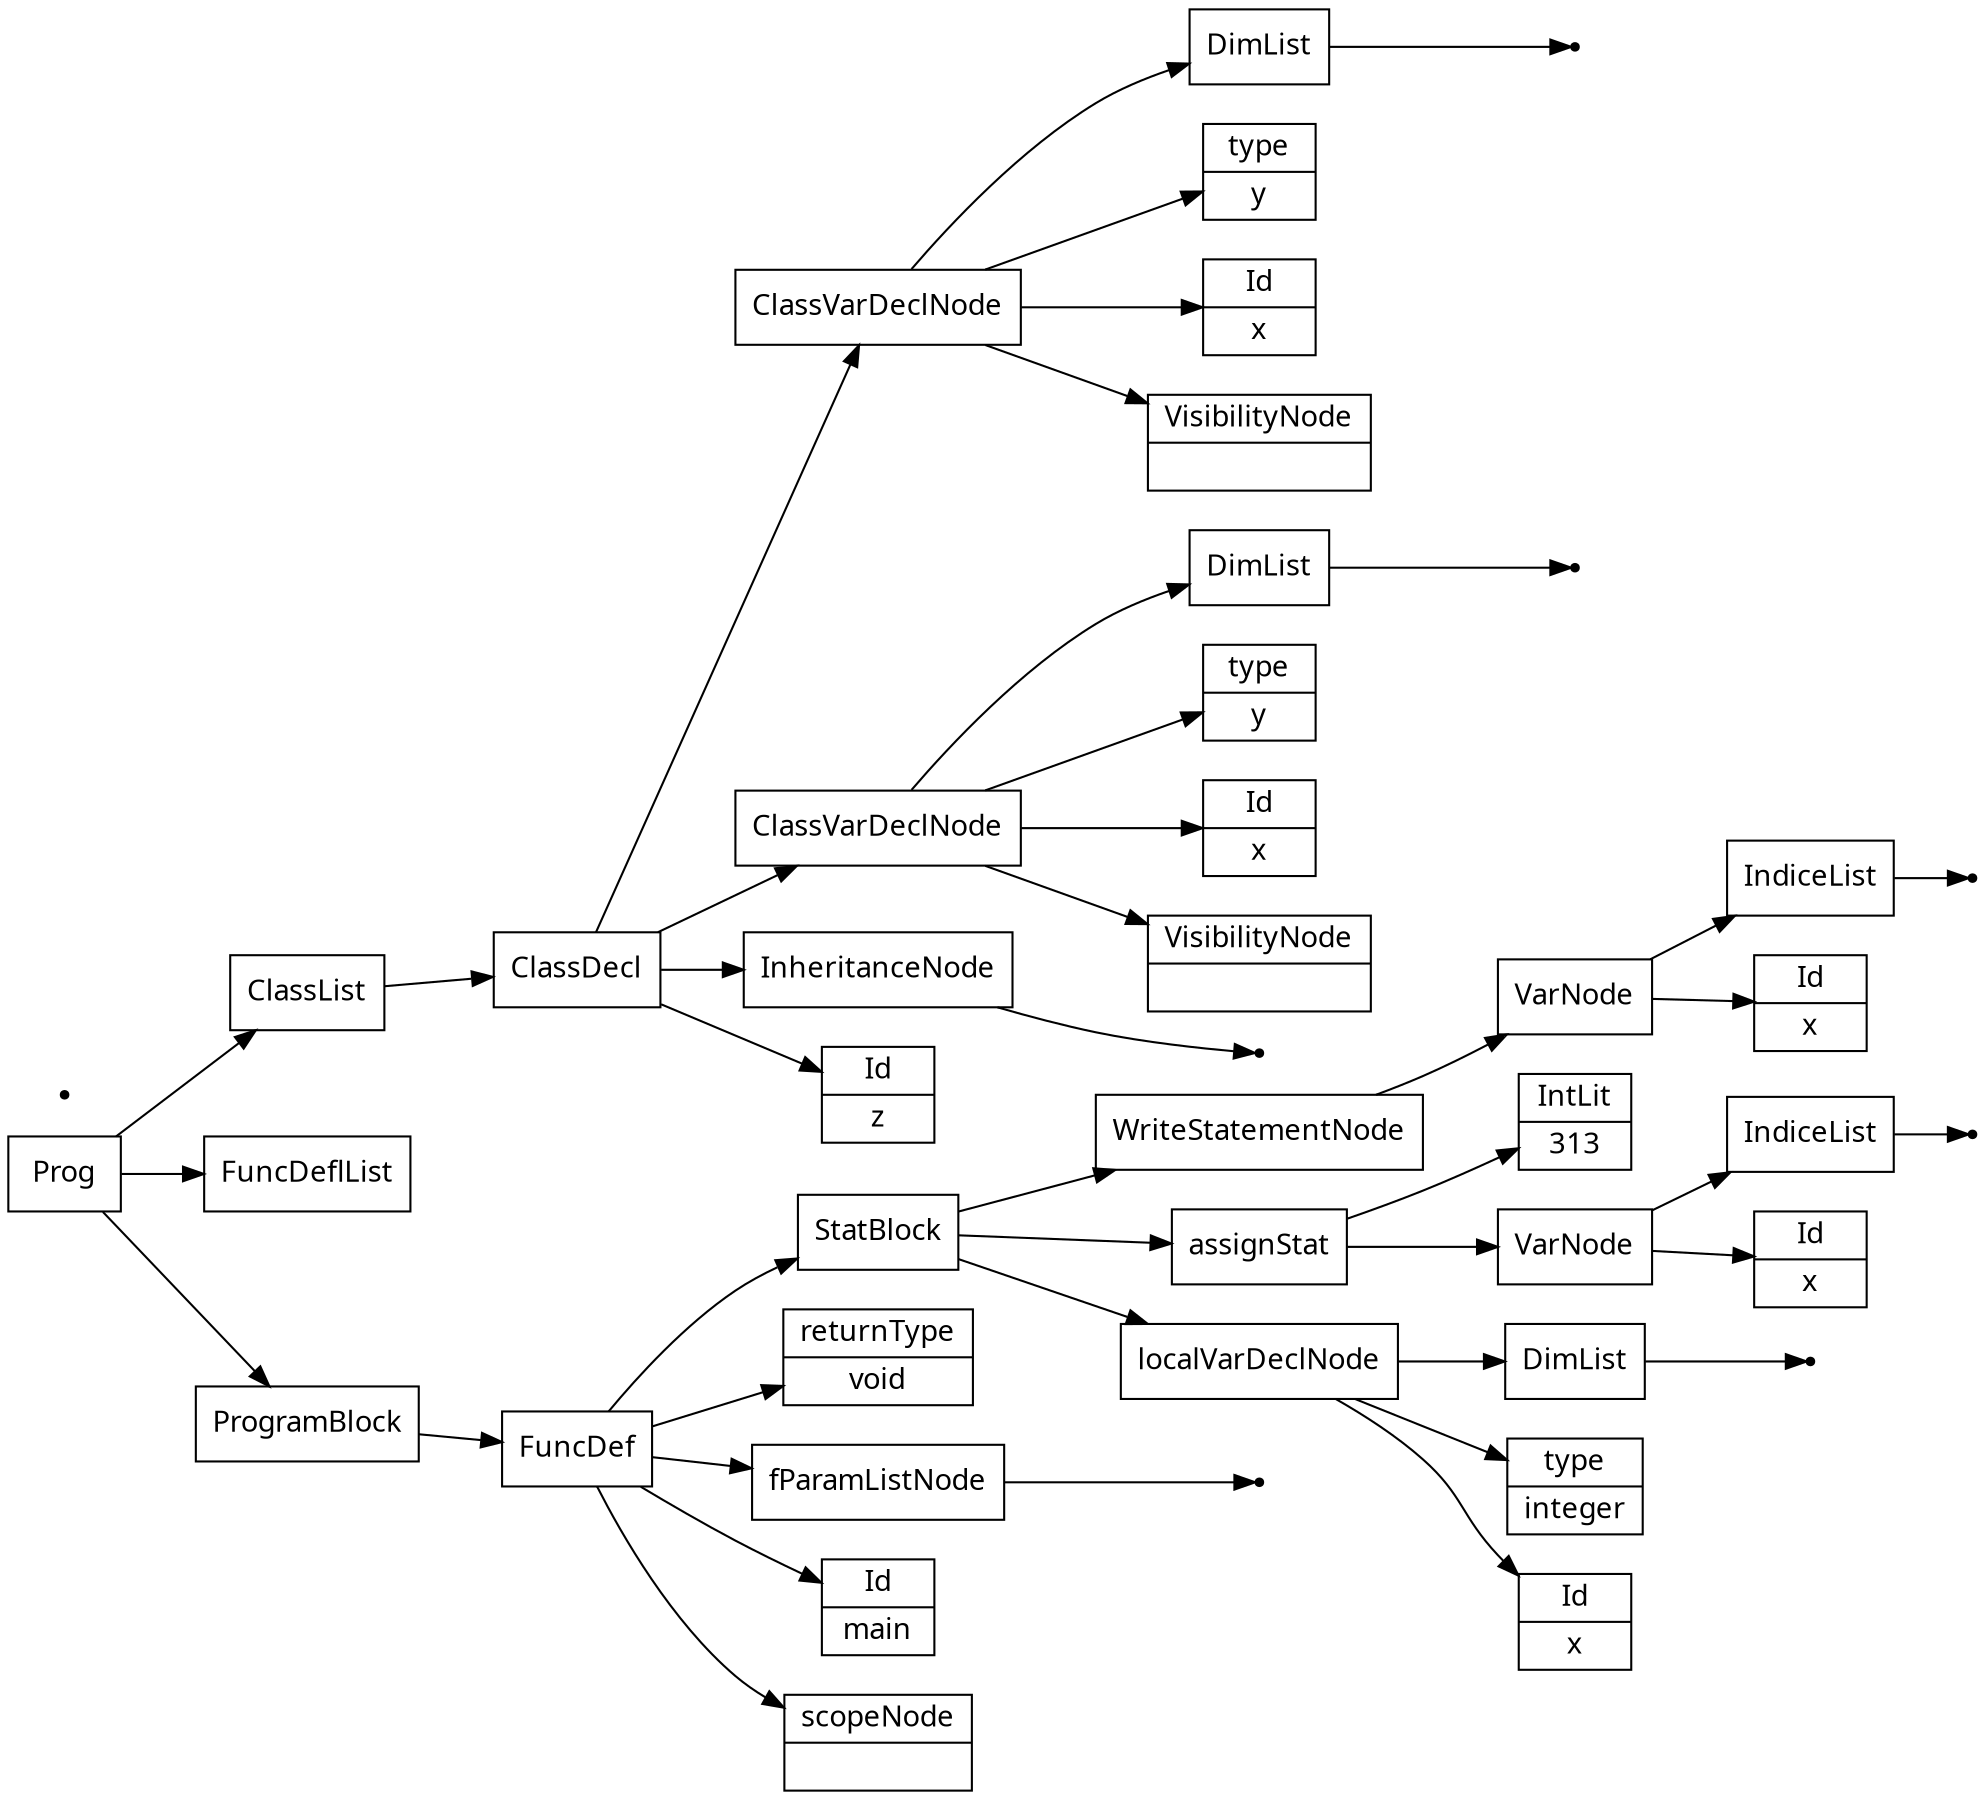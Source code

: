 digraph AST {
node [shape=record];
 node [fontname=Sans];charset="UTF-8" splines=true splines=spline rankdir =LR ordering="out"
0[label="Id|z"];
none2[shape="point"];
3[label="InheritanceNode"];
3->none2;
4[label="VisibilityNode|"];
5[label="Id|x"];
6[label="type|y"];
none8[shape="point"];
9[label="DimList"];
9->none8;
10[label="ClassVarDeclNode"];
10->9;
10->6;
10->5;
10->4;
11[label="VisibilityNode|"];
12[label="Id|x"];
13[label="type|y"];
none15[shape="point"];
16[label="DimList"];
16->none15;
17[label="ClassVarDeclNode"];
17->16;
17->13;
17->12;
17->11;
18[label="ClassDecl"];
18->17;
18->10;
18->3;
18->0;
20[label="scopeNode| "];
none22[shape="point"];
23[label="fParamListNode"];
23->none22;
24[label="returnType|void"];
26[label="Id|x"];
27[label="type|integer"];
none29[shape="point"];
30[label="DimList"];
30->none29;
31[label="localVarDeclNode"];
31->30;
31->27;
31->26;
32[label="Id|x"];
none34[shape="point"];
35[label="IndiceList"];
35->none34;
36[label="VarNode"];
36->35;
36->32;
37[label="IntLit|313"];
38[label="assignStat"];
38->37;
38->36;
39[label="Id|x"];
none41[shape="point"];
42[label="IndiceList"];
42->none41;
43[label="VarNode"];
43->42;
43->39;
44[label="WriteStatementNode"];
44->43;
45[label="StatBlock"];
45->44;
45->38;
45->31;
46[label="FuncDef"];
19[label="Id|main"];
46->45;
46->24;
46->23;
46->19;
46->20;
47[label="ClassList"];
48[label="FuncDeflList"];
49[label="Prog"];
50[label="ProgramBlock"];
50->46;
47->18;
none51[shape="point"];
49->47;
49->48;
49->50;
}